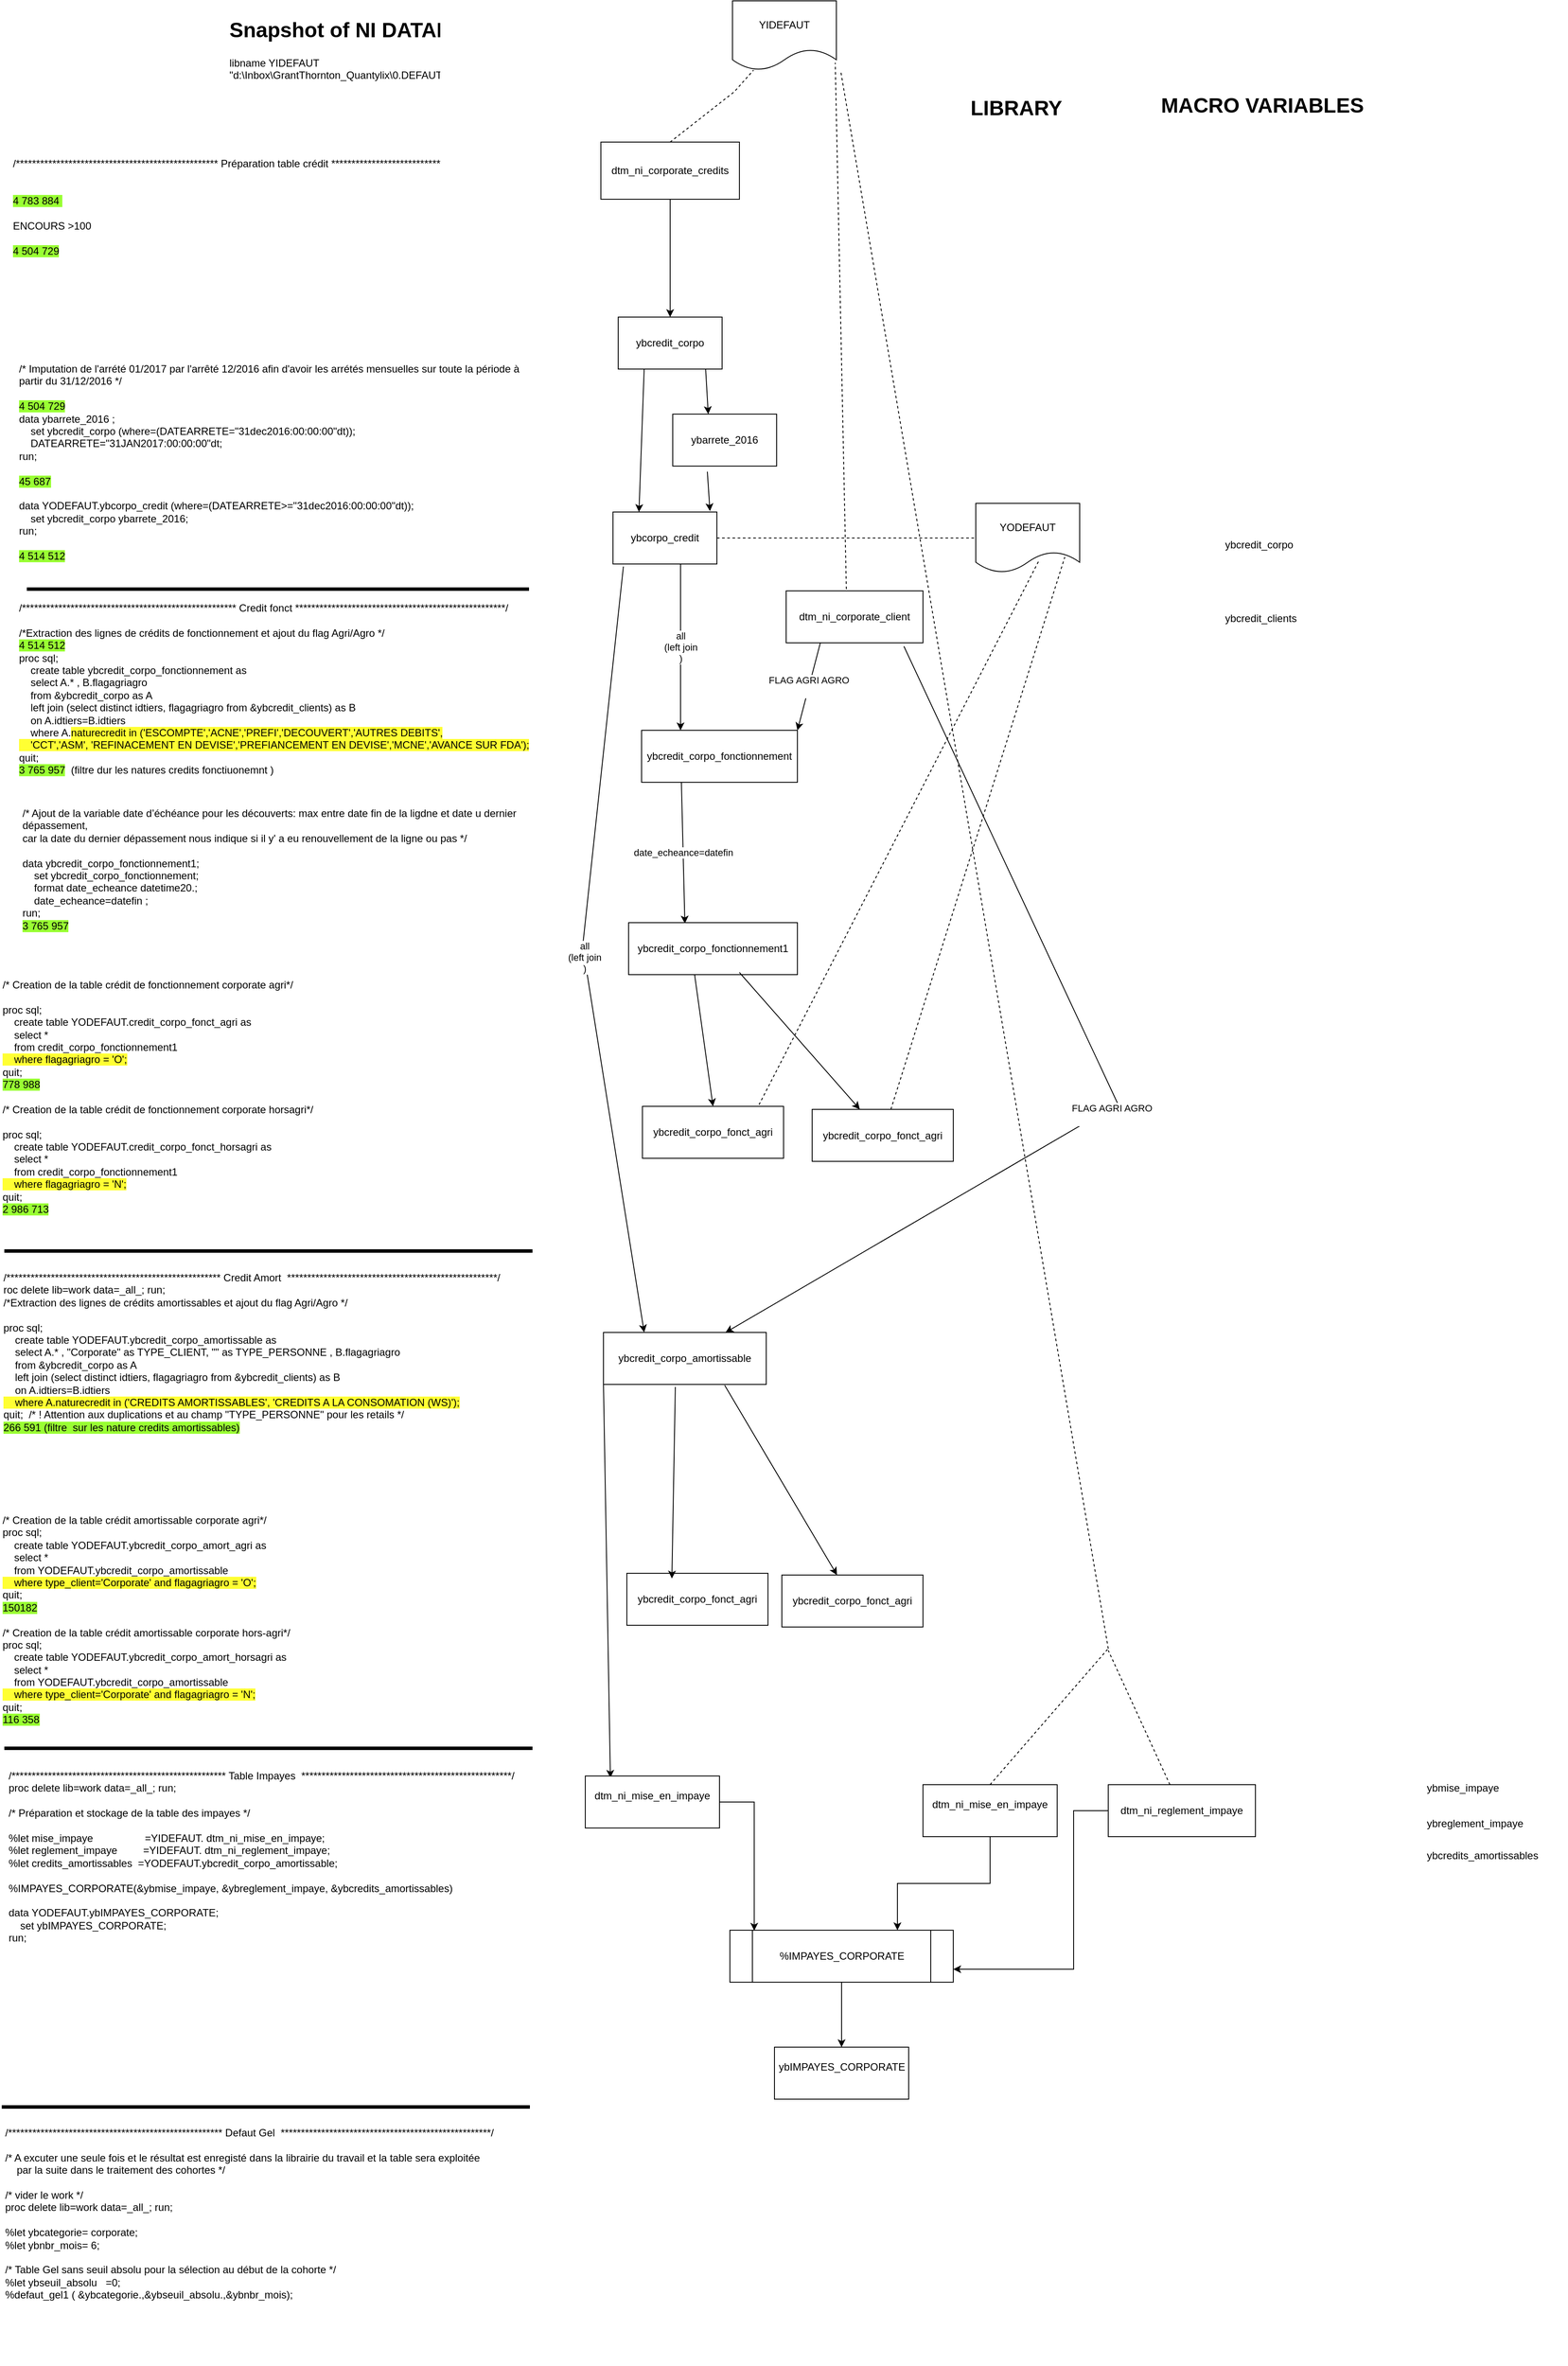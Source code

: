 <mxfile version="21.1.4" type="github">
  <diagram name="Page-1" id="fk9rbdVK4m5I_ALst2UT">
    <mxGraphModel dx="1345" dy="923" grid="0" gridSize="10" guides="1" tooltips="1" connect="1" arrows="1" fold="1" page="0" pageScale="1" pageWidth="827" pageHeight="1169" math="0" shadow="0">
      <root>
        <mxCell id="0" />
        <mxCell id="1" parent="0" />
        <mxCell id="I3FUIYHm-plFTADxBa1i-1" value="dtm_ni_corporate_credits" style="rounded=0;whiteSpace=wrap;html=1;" parent="1" vertex="1">
          <mxGeometry x="-39" y="92" width="160" height="66" as="geometry" />
        </mxCell>
        <mxCell id="H9Tu-maiYCN29PMUfYHM-1" value="&lt;h1&gt;Snapshot of NI DATAMART&lt;/h1&gt;&lt;div&gt;libname YIDEFAUT &quot;d:\Inbox\GrantThornton_Quantylix\0.DEFAUT\DATA\1.Corporate&quot;;&lt;br&gt;&lt;br&gt;&lt;br&gt;&lt;/div&gt;&lt;div&gt;&lt;br&gt;&lt;/div&gt;" style="text;html=1;strokeColor=none;fillColor=none;spacing=5;spacingTop=-20;whiteSpace=wrap;overflow=hidden;rounded=0;" vertex="1" parent="1">
          <mxGeometry x="-473" y="-57" width="357" height="98" as="geometry" />
        </mxCell>
        <mxCell id="H9Tu-maiYCN29PMUfYHM-2" value="&lt;div&gt;/************************************************** Préparation table crédit ****************************************/&lt;br&gt;&lt;/div&gt;&lt;div&gt;&lt;br&gt;&lt;/div&gt;&lt;div&gt;&lt;br&gt;&lt;/div&gt;&lt;div&gt;&lt;span style=&quot;background-color: rgb(153, 255, 51);&quot;&gt;4 783 884&amp;nbsp; &lt;/span&gt;&lt;br&gt;&lt;/div&gt;&lt;div&gt;&lt;br&gt;&lt;/div&gt;&lt;div&gt;ENCOURS &amp;gt;100&lt;/div&gt;&lt;div&gt;&lt;br&gt;&lt;/div&gt;&lt;div&gt;&lt;span style=&quot;background-color: rgb(153, 255, 51);&quot;&gt;4 504 729&lt;/span&gt;&lt;br&gt;&lt;/div&gt;&lt;div&gt;&lt;br&gt;&lt;/div&gt;&lt;div&gt;&lt;br&gt;&lt;/div&gt;" style="text;whiteSpace=wrap;html=1;" vertex="1" parent="1">
          <mxGeometry x="-720" y="103" width="596" height="182" as="geometry" />
        </mxCell>
        <mxCell id="H9Tu-maiYCN29PMUfYHM-4" value="&lt;div&gt;/* Imputation de l&#39;arrété 01/2017 par l&#39;arrêté 12/2016 afin d&#39;avoir les arrétés mensuelles sur toute la période à partir du 31/12/2016 */&lt;br&gt;&lt;br&gt;&lt;/div&gt;&lt;div&gt;&lt;span style=&quot;background-color: rgb(153, 255, 51);&quot;&gt;4 504 729&lt;/span&gt;&lt;/div&gt;&lt;div&gt;data ybarrete_2016 ;&lt;/div&gt;&amp;nbsp;&amp;nbsp; &amp;nbsp;set ybcredit_corpo (where=(DATEARRETE=&quot;31dec2016:00:00:00&quot;dt));&lt;br&gt;&amp;nbsp;&amp;nbsp; &amp;nbsp;DATEARRETE=&quot;31JAN2017:00:00:00&quot;dt;&lt;br&gt;&lt;div&gt;run;&lt;/div&gt;&lt;br&gt;&lt;div&gt;&lt;span style=&quot;background-color: rgb(153, 255, 51);&quot;&gt;45 687&lt;/span&gt;&lt;br&gt;&lt;/div&gt;&lt;div&gt;&lt;br&gt;&lt;/div&gt;data YODEFAUT.ybcorpo_credit (where=(DATEARRETE&amp;gt;=&quot;31dec2016:00:00:00&quot;dt));&lt;br&gt;&amp;nbsp;&amp;nbsp; &amp;nbsp;set ybcredit_corpo ybarrete_2016;&lt;br&gt;&lt;div&gt;run;&lt;/div&gt;&lt;div&gt;&lt;br&gt;&lt;/div&gt;&lt;div&gt;&lt;span style=&quot;background-color: rgb(153, 255, 51);&quot;&gt;4 514 512&lt;/span&gt;&lt;/div&gt;&lt;div&gt;&lt;br&gt;&lt;/div&gt;&lt;div&gt;&lt;br&gt;&lt;table width=&quot;80&quot; cellspacing=&quot;0&quot; cellpadding=&quot;0&quot; border=&quot;0&quot;&gt;&lt;tbody&gt;&lt;tr height=&quot;20&quot;&gt;&lt;td class=&quot;xl65&quot; width=&quot;80&quot; height=&quot;20&quot; align=&quot;right&quot;&gt;&lt;br&gt;&lt;/td&gt;&lt;/tr&gt;&lt;/tbody&gt;&lt;/table&gt;&lt;br&gt;&lt;table width=&quot;80&quot; cellspacing=&quot;0&quot; cellpadding=&quot;0&quot; border=&quot;0&quot;&gt;&lt;tbody&gt;&lt;tr height=&quot;20&quot;&gt;&lt;td class=&quot;xl63&quot; width=&quot;80&quot; height=&quot;20&quot; align=&quot;right&quot;&gt;&lt;br&gt;&lt;/td&gt;&lt;/tr&gt;&lt;/tbody&gt;&lt;/table&gt;&lt;/div&gt;&lt;div&gt;&lt;br&gt;&lt;/div&gt;&lt;div&gt;&lt;br&gt;&lt;/div&gt;" style="text;whiteSpace=wrap;html=1;" vertex="1" parent="1">
          <mxGeometry x="-713" y="340" width="610" height="291" as="geometry" />
        </mxCell>
        <mxCell id="H9Tu-maiYCN29PMUfYHM-6" value="ybcredit_corpo" style="rounded=0;whiteSpace=wrap;html=1;" vertex="1" parent="1">
          <mxGeometry x="-19" y="294" width="120" height="60" as="geometry" />
        </mxCell>
        <mxCell id="H9Tu-maiYCN29PMUfYHM-10" value="ybarrete_2016" style="rounded=0;whiteSpace=wrap;html=1;" vertex="1" parent="1">
          <mxGeometry x="44" y="406" width="120" height="60" as="geometry" />
        </mxCell>
        <mxCell id="H9Tu-maiYCN29PMUfYHM-11" value="ybcorpo_credit" style="rounded=0;whiteSpace=wrap;html=1;" vertex="1" parent="1">
          <mxGeometry x="-25" y="519" width="120" height="60" as="geometry" />
        </mxCell>
        <mxCell id="H9Tu-maiYCN29PMUfYHM-12" value="" style="endArrow=classic;html=1;rounded=0;entryX=0.5;entryY=0;entryDx=0;entryDy=0;" edge="1" parent="1" source="I3FUIYHm-plFTADxBa1i-1" target="H9Tu-maiYCN29PMUfYHM-6">
          <mxGeometry width="50" height="50" relative="1" as="geometry">
            <mxPoint x="-160" y="537" as="sourcePoint" />
            <mxPoint x="-13" y="435" as="targetPoint" />
          </mxGeometry>
        </mxCell>
        <mxCell id="H9Tu-maiYCN29PMUfYHM-13" value="" style="endArrow=classic;html=1;rounded=0;entryX=0.25;entryY=0;entryDx=0;entryDy=0;exitX=0.25;exitY=1;exitDx=0;exitDy=0;" edge="1" parent="1" source="H9Tu-maiYCN29PMUfYHM-6" target="H9Tu-maiYCN29PMUfYHM-11">
          <mxGeometry width="50" height="50" relative="1" as="geometry">
            <mxPoint x="51" y="195" as="sourcePoint" />
            <mxPoint x="51" y="331" as="targetPoint" />
            <Array as="points" />
          </mxGeometry>
        </mxCell>
        <mxCell id="H9Tu-maiYCN29PMUfYHM-14" value="" style="endArrow=classic;html=1;rounded=0;entryX=0.5;entryY=0;entryDx=0;entryDy=0;exitX=1;exitY=1;exitDx=0;exitDy=0;" edge="1" parent="1">
          <mxGeometry width="50" height="50" relative="1" as="geometry">
            <mxPoint x="82" y="354" as="sourcePoint" />
            <mxPoint x="85.0" y="406" as="targetPoint" />
          </mxGeometry>
        </mxCell>
        <mxCell id="H9Tu-maiYCN29PMUfYHM-15" value="" style="endArrow=classic;html=1;rounded=0;exitX=0.333;exitY=1.107;exitDx=0;exitDy=0;exitPerimeter=0;" edge="1" parent="1" source="H9Tu-maiYCN29PMUfYHM-10">
          <mxGeometry width="50" height="50" relative="1" as="geometry">
            <mxPoint x="-160" y="537" as="sourcePoint" />
            <mxPoint x="87" y="518" as="targetPoint" />
          </mxGeometry>
        </mxCell>
        <mxCell id="H9Tu-maiYCN29PMUfYHM-17" value="&lt;h1&gt;MACRO VARIABLES&lt;br&gt;&lt;/h1&gt;&lt;div&gt;&lt;br&gt;&lt;br&gt;&lt;/div&gt;&lt;div&gt;&lt;br&gt;&lt;/div&gt;" style="text;html=1;strokeColor=none;fillColor=none;spacing=5;spacingTop=-20;whiteSpace=wrap;overflow=hidden;rounded=0;" vertex="1" parent="1">
          <mxGeometry x="603" y="30" width="244" height="34" as="geometry" />
        </mxCell>
        <mxCell id="H9Tu-maiYCN29PMUfYHM-18" value="ybcredit_corpo" style="text;whiteSpace=wrap;html=1;" vertex="1" parent="1">
          <mxGeometry x="679.996" y="542.996" width="108" height="36" as="geometry" />
        </mxCell>
        <mxCell id="H9Tu-maiYCN29PMUfYHM-19" value="&lt;h1&gt;LIBRARY&lt;br&gt;&lt;/h1&gt;&lt;div&gt;&lt;br&gt;&lt;br&gt;&lt;/div&gt;&lt;div&gt;&lt;br&gt;&lt;/div&gt;" style="text;html=1;strokeColor=none;fillColor=none;spacing=5;spacingTop=-20;whiteSpace=wrap;overflow=hidden;rounded=0;" vertex="1" parent="1">
          <mxGeometry x="383" y="33" width="121" height="34" as="geometry" />
        </mxCell>
        <mxCell id="H9Tu-maiYCN29PMUfYHM-20" value="YIDEFAUT" style="shape=document;whiteSpace=wrap;html=1;boundedLbl=1;" vertex="1" parent="1">
          <mxGeometry x="113" y="-71" width="120" height="80" as="geometry" />
        </mxCell>
        <mxCell id="H9Tu-maiYCN29PMUfYHM-22" value="YODEFAUT" style="shape=document;whiteSpace=wrap;html=1;boundedLbl=1;" vertex="1" parent="1">
          <mxGeometry x="394" y="509" width="120" height="80" as="geometry" />
        </mxCell>
        <mxCell id="H9Tu-maiYCN29PMUfYHM-23" value="ybcredit_clients" style="text;whiteSpace=wrap;html=1;" vertex="1" parent="1">
          <mxGeometry x="679.999" y="627.996" width="113" height="36" as="geometry" />
        </mxCell>
        <mxCell id="H9Tu-maiYCN29PMUfYHM-24" value="&lt;div&gt;/***************************************************** Credit fonct ****************************************************/&lt;/div&gt;&lt;div&gt;&lt;br&gt;&lt;/div&gt;&lt;div&gt;&lt;div&gt;/*Extraction des lignes de crédits de fonctionnement et ajout du flag Agri/Agro */&lt;br&gt;&lt;div&gt;&lt;span style=&quot;background-color: rgb(153, 255, 51);&quot;&gt;4 514 512&lt;/span&gt;&lt;/div&gt;&lt;/div&gt;&lt;/div&gt;&lt;div&gt;proc sql;&lt;br&gt;&amp;nbsp;&amp;nbsp; &amp;nbsp;create table ybcredit_corpo_fonctionnement as&lt;br&gt;&amp;nbsp;&amp;nbsp; &amp;nbsp;select A.* , B.flagagriagro&lt;br&gt;&amp;nbsp;&amp;nbsp; &amp;nbsp;from &amp;amp;ybcredit_corpo as A&lt;br&gt;&amp;nbsp;&amp;nbsp; &amp;nbsp;left join (select distinct idtiers, flagagriagro from &amp;amp;ybcredit_clients) as B &lt;br&gt;&amp;nbsp;&amp;nbsp; &amp;nbsp;on A.idtiers=B.idtiers&lt;br&gt;&amp;nbsp;&amp;nbsp; &amp;nbsp;where A.&lt;span style=&quot;background-color: rgb(255, 255, 51);&quot;&gt;naturecredit in (&#39;ESCOMPTE&#39;,&#39;ACNE&#39;,&#39;PREFI&#39;,&#39;DECOUVERT&#39;,&#39;AUTRES DEBITS&#39;,&lt;br&gt;&amp;nbsp;&amp;nbsp; &amp;nbsp;&#39;CCT&#39;,&#39;ASM&#39;, &#39;REFINACEMENT EN DEVISE&#39;,&#39;PREFIANCEMENT EN DEVISE&#39;,&#39;MCNE&#39;,&#39;AVANCE SUR FDA&#39;);&lt;/span&gt;&lt;br&gt;quit; &lt;span style=&quot;background-color: rgb(0, 0, 0);&quot;&gt;&lt;br&gt;&lt;/span&gt;&lt;/div&gt;&lt;div&gt;&lt;span style=&quot;background-color: rgb(0, 0, 0);&quot;&gt;&lt;span style=&quot;background-color: rgb(153, 255, 51);&quot;&gt;3 765 957&lt;/span&gt;&lt;/span&gt;&amp;nbsp; (filtre dur les natures credits fonctiuonemnt )&lt;br&gt;&lt;/div&gt;" style="text;whiteSpace=wrap;html=1;" vertex="1" parent="1">
          <mxGeometry x="-713" y="616" width="605" height="205" as="geometry" />
        </mxCell>
        <mxCell id="H9Tu-maiYCN29PMUfYHM-26" value="" style="endArrow=none;dashed=1;html=1;rounded=0;exitX=0.5;exitY=0;exitDx=0;exitDy=0;" edge="1" parent="1" source="I3FUIYHm-plFTADxBa1i-1" target="H9Tu-maiYCN29PMUfYHM-20">
          <mxGeometry width="50" height="50" relative="1" as="geometry">
            <mxPoint x="280" y="420" as="sourcePoint" />
            <mxPoint x="330" y="370" as="targetPoint" />
            <Array as="points">
              <mxPoint x="115" y="34" />
            </Array>
          </mxGeometry>
        </mxCell>
        <mxCell id="H9Tu-maiYCN29PMUfYHM-27" value="" style="endArrow=none;dashed=1;html=1;rounded=0;entryX=0.989;entryY=0.892;entryDx=0;entryDy=0;entryPerimeter=0;" edge="1" parent="1" target="H9Tu-maiYCN29PMUfYHM-20">
          <mxGeometry width="50" height="50" relative="1" as="geometry">
            <mxPoint x="245" y="632" as="sourcePoint" />
            <mxPoint x="330" y="370" as="targetPoint" />
          </mxGeometry>
        </mxCell>
        <mxCell id="H9Tu-maiYCN29PMUfYHM-28" value="dtm_ni_corporate_client" style="rounded=0;whiteSpace=wrap;html=1;" vertex="1" parent="1">
          <mxGeometry x="175" y="610" width="158" height="60" as="geometry" />
        </mxCell>
        <mxCell id="H9Tu-maiYCN29PMUfYHM-30" value="&lt;div&gt;all&lt;/div&gt;&lt;div&gt;(left join&lt;/div&gt;&lt;div&gt;)&lt;br&gt;&lt;/div&gt;" style="endArrow=classic;html=1;rounded=0;entryX=0.25;entryY=0;entryDx=0;entryDy=0;exitX=0.65;exitY=1;exitDx=0;exitDy=0;exitPerimeter=0;" edge="1" parent="1" source="H9Tu-maiYCN29PMUfYHM-11" target="H9Tu-maiYCN29PMUfYHM-31">
          <mxGeometry width="50" height="50" relative="1" as="geometry">
            <mxPoint x="37" y="595" as="sourcePoint" />
            <mxPoint x="31" y="593" as="targetPoint" />
            <Array as="points" />
          </mxGeometry>
        </mxCell>
        <mxCell id="H9Tu-maiYCN29PMUfYHM-31" value="ybcredit_corpo_fonctionnement" style="rounded=0;whiteSpace=wrap;html=1;" vertex="1" parent="1">
          <mxGeometry x="8" y="771" width="180" height="60" as="geometry" />
        </mxCell>
        <mxCell id="H9Tu-maiYCN29PMUfYHM-34" value="&lt;div&gt;FLAG AGRI AGRO&lt;/div&gt;&lt;div&gt;&lt;br&gt;&lt;/div&gt;" style="endArrow=classic;html=1;rounded=0;entryX=1;entryY=0;entryDx=0;entryDy=0;exitX=0.25;exitY=1;exitDx=0;exitDy=0;" edge="1" parent="1" source="H9Tu-maiYCN29PMUfYHM-28" target="H9Tu-maiYCN29PMUfYHM-31">
          <mxGeometry width="50" height="50" relative="1" as="geometry">
            <mxPoint x="63" y="589" as="sourcePoint" />
            <mxPoint x="63" y="781" as="targetPoint" />
            <Array as="points" />
          </mxGeometry>
        </mxCell>
        <mxCell id="H9Tu-maiYCN29PMUfYHM-35" value="" style="endArrow=none;dashed=1;html=1;rounded=0;exitX=1;exitY=0.5;exitDx=0;exitDy=0;entryX=0;entryY=0.5;entryDx=0;entryDy=0;" edge="1" parent="1" source="H9Tu-maiYCN29PMUfYHM-11" target="H9Tu-maiYCN29PMUfYHM-22">
          <mxGeometry width="50" height="50" relative="1" as="geometry">
            <mxPoint x="375" y="670" as="sourcePoint" />
            <mxPoint x="425" y="620" as="targetPoint" />
          </mxGeometry>
        </mxCell>
        <mxCell id="H9Tu-maiYCN29PMUfYHM-37" value="date_echeance=datefin" style="endArrow=classic;html=1;rounded=0;exitX=0.65;exitY=1;exitDx=0;exitDy=0;exitPerimeter=0;" edge="1" parent="1">
          <mxGeometry width="50" height="50" relative="1" as="geometry">
            <mxPoint x="54" y="831" as="sourcePoint" />
            <mxPoint x="58" y="994" as="targetPoint" />
            <Array as="points" />
          </mxGeometry>
        </mxCell>
        <mxCell id="H9Tu-maiYCN29PMUfYHM-38" value="/* Ajout de la variable date d’échéance pour les découverts: max entre date fin de la ligdne et date u dernier dépassement,&lt;br&gt;car la date du dernier dépassement nous indique si il y&#39; a eu renouvellement de la ligne ou pas */&lt;br&gt;&lt;br&gt;data ybcredit_corpo_fonctionnement1;&lt;br&gt;&amp;nbsp;&amp;nbsp; &amp;nbsp;set ybcredit_corpo_fonctionnement;&lt;br&gt;&amp;nbsp;&amp;nbsp; &amp;nbsp;format date_echeance datetime20.;&lt;br&gt;&amp;nbsp;&amp;nbsp; &amp;nbsp;date_echeance=datefin ;&lt;br&gt;&lt;div&gt;run;&lt;/div&gt;&lt;div&gt;&lt;span style=&quot;background-color: rgb(153, 255, 51);&quot;&gt;3 765 957&lt;/span&gt;&lt;/div&gt;" style="text;whiteSpace=wrap;html=1;" vertex="1" parent="1">
          <mxGeometry x="-709" y="853" width="625" height="166" as="geometry" />
        </mxCell>
        <mxCell id="H9Tu-maiYCN29PMUfYHM-39" value="ybcredit_corpo_fonctionnement1" style="rounded=0;whiteSpace=wrap;html=1;" vertex="1" parent="1">
          <mxGeometry x="-7" y="993" width="195" height="60" as="geometry" />
        </mxCell>
        <mxCell id="H9Tu-maiYCN29PMUfYHM-42" value="" style="line;strokeWidth=4;html=1;perimeter=backbonePerimeter;points=[];outlineConnect=0;" vertex="1" parent="1">
          <mxGeometry x="-702" y="603" width="580" height="10" as="geometry" />
        </mxCell>
        <mxCell id="H9Tu-maiYCN29PMUfYHM-43" value="/* Creation de la table crédit de fonctionnement corporate agri*/&lt;br&gt;&lt;br&gt;proc sql;&lt;br&gt;&amp;nbsp;&amp;nbsp; &amp;nbsp;create table YODEFAUT.credit_corpo_fonct_agri as&lt;br&gt;&amp;nbsp;&amp;nbsp; &amp;nbsp;select *&lt;br&gt;&amp;nbsp;&amp;nbsp; &amp;nbsp;from credit_corpo_fonctionnement1&lt;br&gt;&lt;span style=&quot;background-color: rgb(255, 255, 51);&quot;&gt;&amp;nbsp;&amp;nbsp; &amp;nbsp;where flagagriagro = &#39;O&#39;;&lt;/span&gt;&lt;br&gt;quit;&lt;br&gt;&lt;div&gt;&lt;span style=&quot;background-color: rgb(153, 255, 51);&quot;&gt;778 988&lt;/span&gt;&lt;/div&gt;&lt;br&gt;/* Creation de la table crédit de fonctionnement corporate horsagri*/&lt;br&gt;&lt;br&gt;proc sql;&lt;br&gt;&amp;nbsp;&amp;nbsp; &amp;nbsp;create table YODEFAUT.credit_corpo_fonct_horsagri as&lt;br&gt;&amp;nbsp;&amp;nbsp; &amp;nbsp;select *&lt;br&gt;&amp;nbsp;&amp;nbsp; &amp;nbsp;from credit_corpo_fonctionnement1&lt;br&gt;&lt;span style=&quot;background-color: rgb(255, 255, 51);&quot;&gt;&amp;nbsp;&amp;nbsp; &amp;nbsp;where flagagriagro = &#39;N&#39;;&lt;/span&gt;&lt;br&gt;&lt;div&gt;quit;&lt;/div&gt;&lt;div&gt;&lt;span style=&quot;background-color: rgb(153, 255, 51);&quot;&gt;2 986 713&lt;/span&gt;&lt;br&gt;&lt;/div&gt;" style="text;whiteSpace=wrap;html=1;" vertex="1" parent="1">
          <mxGeometry x="-732.5" y="1051" width="621" height="303" as="geometry" />
        </mxCell>
        <mxCell id="H9Tu-maiYCN29PMUfYHM-44" value="ybcredit_corpo_fonct_agri" style="rounded=0;whiteSpace=wrap;html=1;" vertex="1" parent="1">
          <mxGeometry x="9" y="1205" width="163" height="60" as="geometry" />
        </mxCell>
        <mxCell id="H9Tu-maiYCN29PMUfYHM-45" value="ybcredit_corpo_fonct_agri" style="rounded=0;whiteSpace=wrap;html=1;" vertex="1" parent="1">
          <mxGeometry x="205" y="1208.5" width="163" height="60" as="geometry" />
        </mxCell>
        <mxCell id="H9Tu-maiYCN29PMUfYHM-46" value="" style="endArrow=classic;html=1;rounded=0;exitX=0.391;exitY=1;exitDx=0;exitDy=0;exitPerimeter=0;entryX=0.5;entryY=0;entryDx=0;entryDy=0;" edge="1" parent="1" source="H9Tu-maiYCN29PMUfYHM-39" target="H9Tu-maiYCN29PMUfYHM-44">
          <mxGeometry width="50" height="50" relative="1" as="geometry">
            <mxPoint x="44" y="1053" as="sourcePoint" />
            <mxPoint x="38" y="1211" as="targetPoint" />
            <Array as="points" />
          </mxGeometry>
        </mxCell>
        <mxCell id="H9Tu-maiYCN29PMUfYHM-47" value="" style="endArrow=classic;html=1;rounded=0;exitX=0.25;exitY=1;exitDx=0;exitDy=0;" edge="1" parent="1" target="H9Tu-maiYCN29PMUfYHM-45">
          <mxGeometry width="50" height="50" relative="1" as="geometry">
            <mxPoint x="121" y="1050.5" as="sourcePoint" />
            <mxPoint x="115" y="1208.5" as="targetPoint" />
            <Array as="points" />
          </mxGeometry>
        </mxCell>
        <mxCell id="H9Tu-maiYCN29PMUfYHM-48" value="" style="endArrow=none;dashed=1;html=1;rounded=0;entryX=0.857;entryY=0.775;entryDx=0;entryDy=0;entryPerimeter=0;" edge="1" parent="1" source="H9Tu-maiYCN29PMUfYHM-45" target="H9Tu-maiYCN29PMUfYHM-22">
          <mxGeometry width="50" height="50" relative="1" as="geometry">
            <mxPoint x="105" y="559" as="sourcePoint" />
            <mxPoint x="404" y="559" as="targetPoint" />
          </mxGeometry>
        </mxCell>
        <mxCell id="H9Tu-maiYCN29PMUfYHM-49" value="" style="endArrow=none;dashed=1;html=1;rounded=0;entryX=0.607;entryY=0.829;entryDx=0;entryDy=0;entryPerimeter=0;exitX=0.826;exitY=-0.03;exitDx=0;exitDy=0;exitPerimeter=0;" edge="1" parent="1" source="H9Tu-maiYCN29PMUfYHM-44" target="H9Tu-maiYCN29PMUfYHM-22">
          <mxGeometry width="50" height="50" relative="1" as="geometry">
            <mxPoint x="261" y="1219" as="sourcePoint" />
            <mxPoint x="507" y="581" as="targetPoint" />
          </mxGeometry>
        </mxCell>
        <mxCell id="H9Tu-maiYCN29PMUfYHM-50" value="&lt;div&gt;/***************************************************** Credit Amort&amp;nbsp; ****************************************************/&lt;/div&gt;&lt;div&gt;roc delete lib=work data=_all_; run;&lt;/div&gt;&lt;div&gt;/*Extraction des lignes de crédits amortissables et ajout du flag Agri/Agro */&lt;/div&gt;&lt;div&gt;&lt;br&gt;&lt;/div&gt;&lt;div&gt;proc sql;&lt;br&gt;&amp;nbsp;&amp;nbsp; &amp;nbsp;create table YODEFAUT.ybcredit_corpo_amortissable as&lt;br&gt;&amp;nbsp;&amp;nbsp; &amp;nbsp;select A.* , &quot;Corporate&quot; as TYPE_CLIENT, &quot;&quot; as TYPE_PERSONNE , B.flagagriagro&lt;br&gt;&amp;nbsp;&amp;nbsp; &amp;nbsp;from &amp;amp;ybcredit_corpo as A&lt;br&gt;&amp;nbsp;&amp;nbsp; &amp;nbsp;left join (select distinct idtiers, flagagriagro from &amp;amp;ybcredit_clients) as B &lt;br&gt;&amp;nbsp;&amp;nbsp; &amp;nbsp;on A.idtiers=B.idtiers&lt;br&gt;&lt;span style=&quot;background-color: rgb(255, 255, 51);&quot;&gt;&amp;nbsp;&amp;nbsp; &amp;nbsp;where A.naturecredit in (&#39;CREDITS AMORTISSABLES&#39;, &#39;CREDITS A LA CONSOMATION (WS)&#39;); &lt;/span&gt;&lt;br&gt;quit;&amp;nbsp; /* ! Attention aux duplications et au champ &quot;TYPE_PERSONNE&quot; pour les retails */&lt;/div&gt;&lt;div&gt;&lt;span style=&quot;background-color: rgb(153, 255, 51);&quot;&gt;266 591 (filtre&amp;nbsp; sur les nature credits amortissables)&lt;br&gt;&lt;/span&gt;&lt;/div&gt;" style="text;whiteSpace=wrap;html=1;" vertex="1" parent="1">
          <mxGeometry x="-731" y="1388.86" width="640" height="204.14" as="geometry" />
        </mxCell>
        <mxCell id="H9Tu-maiYCN29PMUfYHM-51" value="" style="line;strokeWidth=4;html=1;perimeter=backbonePerimeter;points=[];outlineConnect=0;" vertex="1" parent="1">
          <mxGeometry x="-728" y="1367" width="610" height="10" as="geometry" />
        </mxCell>
        <mxCell id="H9Tu-maiYCN29PMUfYHM-52" value="&lt;div&gt;all&lt;/div&gt;&lt;div&gt;(left join&lt;/div&gt;&lt;div&gt;)&lt;br&gt;&lt;/div&gt;" style="endArrow=classic;html=1;rounded=0;exitX=0.65;exitY=1;exitDx=0;exitDy=0;exitPerimeter=0;entryX=0.25;entryY=0;entryDx=0;entryDy=0;" edge="1" parent="1" target="H9Tu-maiYCN29PMUfYHM-57">
          <mxGeometry x="0.015" width="50" height="50" relative="1" as="geometry">
            <mxPoint x="-13" y="582" as="sourcePoint" />
            <mxPoint x="-18" y="1445" as="targetPoint" />
            <Array as="points">
              <mxPoint x="-60" y="1020" />
            </Array>
            <mxPoint y="1" as="offset" />
          </mxGeometry>
        </mxCell>
        <mxCell id="H9Tu-maiYCN29PMUfYHM-53" value="&lt;div&gt;FLAG AGRI AGRO&lt;/div&gt;&lt;div&gt;&lt;br&gt;&lt;/div&gt;" style="endArrow=classic;html=1;rounded=0;entryX=0.75;entryY=0;entryDx=0;entryDy=0;" edge="1" parent="1" target="H9Tu-maiYCN29PMUfYHM-57">
          <mxGeometry x="0.075" y="7" width="50" height="50" relative="1" as="geometry">
            <mxPoint x="311" y="674" as="sourcePoint" />
            <mxPoint x="113" y="1451" as="targetPoint" />
            <Array as="points">
              <mxPoint x="558" y="1202" />
            </Array>
            <mxPoint as="offset" />
          </mxGeometry>
        </mxCell>
        <mxCell id="H9Tu-maiYCN29PMUfYHM-54" value="&lt;div&gt;&lt;br&gt;&lt;/div&gt;&lt;div&gt;&lt;br&gt;&lt;/div&gt;" style="edgeLabel;html=1;align=center;verticalAlign=middle;resizable=0;points=[];" vertex="1" connectable="0" parent="H9Tu-maiYCN29PMUfYHM-53">
          <mxGeometry x="-0.012" y="2" relative="1" as="geometry">
            <mxPoint as="offset" />
          </mxGeometry>
        </mxCell>
        <mxCell id="H9Tu-maiYCN29PMUfYHM-57" value="ybcredit_corpo_amortissable" style="rounded=0;whiteSpace=wrap;html=1;" vertex="1" parent="1">
          <mxGeometry x="-36" y="1466" width="188" height="60" as="geometry" />
        </mxCell>
        <mxCell id="H9Tu-maiYCN29PMUfYHM-58" value="/* Creation de la table crédit amortissable corporate agri*/&lt;br&gt;proc sql;&lt;br&gt;&amp;nbsp;&amp;nbsp; &amp;nbsp;create table YODEFAUT.ybcredit_corpo_amort_agri as&lt;br&gt;&amp;nbsp;&amp;nbsp; &amp;nbsp;select *&lt;br&gt;&amp;nbsp;&amp;nbsp; &amp;nbsp;from YODEFAUT.ybcredit_corpo_amortissable&lt;br&gt;&lt;span style=&quot;background-color: rgb(255, 255, 51);&quot;&gt;&amp;nbsp;&amp;nbsp; &amp;nbsp;where type_client=&#39;Corporate&#39; and flagagriagro = &#39;O&#39;;&lt;/span&gt;&lt;br&gt;quit;&lt;br&gt;&lt;div&gt;&lt;span style=&quot;background-color: rgb(153, 255, 51);&quot;&gt;150182&lt;/span&gt;&lt;br&gt;&lt;/div&gt;&lt;div&gt;&lt;br&gt;&lt;/div&gt;/* Creation de la table crédit amortissable corporate hors-agri*/&lt;br&gt;proc sql;&lt;br&gt;&amp;nbsp;&amp;nbsp; &amp;nbsp;create table YODEFAUT.ybcredit_corpo_amort_horsagri as&lt;br&gt;&amp;nbsp;&amp;nbsp; &amp;nbsp;select *&lt;br&gt;&amp;nbsp;&amp;nbsp; &amp;nbsp;from YODEFAUT.ybcredit_corpo_amortissable&lt;br&gt;&lt;span style=&quot;background-color: rgb(255, 255, 51);&quot;&gt;&amp;nbsp;&amp;nbsp; &amp;nbsp;where type_client=&#39;Corporate&#39; and flagagriagro = &#39;N&#39;;&lt;/span&gt;&lt;br&gt;&lt;div&gt;quit;&lt;/div&gt;&lt;div&gt;&lt;span style=&quot;background-color: rgb(153, 255, 51);&quot;&gt;116 358&lt;/span&gt;&lt;br&gt;&lt;/div&gt;" style="text;whiteSpace=wrap;html=1;" vertex="1" parent="1">
          <mxGeometry x="-732.5" y="1669" width="653" height="252" as="geometry" />
        </mxCell>
        <mxCell id="H9Tu-maiYCN29PMUfYHM-59" value="ybcredit_corpo_fonct_agri" style="rounded=0;whiteSpace=wrap;html=1;" vertex="1" parent="1">
          <mxGeometry x="-9" y="1744" width="163" height="60" as="geometry" />
        </mxCell>
        <mxCell id="H9Tu-maiYCN29PMUfYHM-60" value="ybcredit_corpo_fonct_agri" style="rounded=0;whiteSpace=wrap;html=1;" vertex="1" parent="1">
          <mxGeometry x="170" y="1746" width="163" height="60" as="geometry" />
        </mxCell>
        <mxCell id="H9Tu-maiYCN29PMUfYHM-61" value="" style="endArrow=classic;html=1;rounded=0;" edge="1" parent="1">
          <mxGeometry width="50" height="50" relative="1" as="geometry">
            <mxPoint x="47" y="1529" as="sourcePoint" />
            <mxPoint x="43" y="1750" as="targetPoint" />
            <Array as="points" />
          </mxGeometry>
        </mxCell>
        <mxCell id="H9Tu-maiYCN29PMUfYHM-63" value="" style="endArrow=classic;html=1;rounded=0;" edge="1" parent="1" target="H9Tu-maiYCN29PMUfYHM-60">
          <mxGeometry width="50" height="50" relative="1" as="geometry">
            <mxPoint x="104" y="1527" as="sourcePoint" />
            <mxPoint x="179" y="1792" as="targetPoint" />
            <Array as="points" />
          </mxGeometry>
        </mxCell>
        <mxCell id="H9Tu-maiYCN29PMUfYHM-65" value="" style="line;strokeWidth=4;html=1;perimeter=backbonePerimeter;points=[];outlineConnect=0;" vertex="1" parent="1">
          <mxGeometry x="-728" y="1941" width="610" height="10" as="geometry" />
        </mxCell>
        <mxCell id="H9Tu-maiYCN29PMUfYHM-66" value="&lt;div&gt;/***************************************************** Table Impayes&amp;nbsp; ****************************************************/&lt;/div&gt;&lt;div&gt;proc delete lib=work data=_all_; run;&lt;/div&gt;&lt;div&gt;&lt;br&gt;&lt;/div&gt;/* Préparation et stockage de la table des impayes */&lt;br&gt;&lt;br&gt;%let mise_impaye&amp;nbsp;&amp;nbsp; &amp;nbsp;&amp;nbsp;&amp;nbsp; &amp;nbsp; &amp;nbsp;&amp;nbsp; &amp;nbsp; &amp;nbsp; &amp;nbsp; =YIDEFAUT. dtm_ni_mise_en_impaye;&lt;br&gt;%let reglement_impaye&amp;nbsp;&amp;nbsp; &amp;nbsp; &amp;nbsp;&amp;nbsp; &amp;nbsp;=YIDEFAUT. dtm_ni_reglement_impaye;&lt;br&gt;%let credits_amortissables&amp;nbsp; =YODEFAUT.ybcredit_corpo_amortissable;&lt;br&gt;&lt;br&gt;%IMPAYES_CORPORATE(&amp;amp;ybmise_impaye, &amp;amp;ybreglement_impaye, &amp;amp;ybcredits_amortissables)&lt;br&gt;&lt;br&gt;data YODEFAUT.ybIMPAYES_CORPORATE;&lt;br&gt;&amp;nbsp;&amp;nbsp; &amp;nbsp;set ybIMPAYES_CORPORATE;&lt;br&gt;run;&lt;div&gt;&lt;br&gt;&lt;/div&gt;&lt;div&gt;&lt;br&gt;&lt;/div&gt;" style="text;whiteSpace=wrap;html=1;" vertex="1" parent="1">
          <mxGeometry x="-725" y="1964" width="639" height="266" as="geometry" />
        </mxCell>
        <mxCell id="H9Tu-maiYCN29PMUfYHM-67" value="" style="endArrow=none;dashed=1;html=1;rounded=0;" edge="1" parent="1">
          <mxGeometry width="50" height="50" relative="1" as="geometry">
            <mxPoint x="547" y="1831" as="sourcePoint" />
            <mxPoint x="238" y="10" as="targetPoint" />
          </mxGeometry>
        </mxCell>
        <mxCell id="H9Tu-maiYCN29PMUfYHM-69" value="" style="endArrow=none;dashed=1;html=1;rounded=0;exitX=0.5;exitY=0;exitDx=0;exitDy=0;" edge="1" parent="1" source="H9Tu-maiYCN29PMUfYHM-72">
          <mxGeometry width="50" height="50" relative="1" as="geometry">
            <mxPoint x="447" y="1987" as="sourcePoint" />
            <mxPoint x="546" y="1832" as="targetPoint" />
          </mxGeometry>
        </mxCell>
        <mxCell id="H9Tu-maiYCN29PMUfYHM-70" value="" style="endArrow=none;dashed=1;html=1;rounded=0;" edge="1" parent="1" source="H9Tu-maiYCN29PMUfYHM-75">
          <mxGeometry width="50" height="50" relative="1" as="geometry">
            <mxPoint x="610" y="1980" as="sourcePoint" />
            <mxPoint x="547" y="1833" as="targetPoint" />
          </mxGeometry>
        </mxCell>
        <mxCell id="H9Tu-maiYCN29PMUfYHM-84" style="edgeStyle=orthogonalEdgeStyle;rounded=0;orthogonalLoop=1;jettySize=auto;html=1;entryX=0.75;entryY=0;entryDx=0;entryDy=0;" edge="1" parent="1" source="H9Tu-maiYCN29PMUfYHM-72" target="H9Tu-maiYCN29PMUfYHM-83">
          <mxGeometry relative="1" as="geometry">
            <mxPoint x="410.5" y="2107.308" as="targetPoint" />
          </mxGeometry>
        </mxCell>
        <mxCell id="H9Tu-maiYCN29PMUfYHM-72" value="&#xa;dtm_ni_mise_en_impaye&#xa;&#xa;" style="rounded=0;whiteSpace=wrap;html=1;" vertex="1" parent="1">
          <mxGeometry x="333" y="1988" width="155" height="60" as="geometry" />
        </mxCell>
        <mxCell id="H9Tu-maiYCN29PMUfYHM-86" style="edgeStyle=orthogonalEdgeStyle;rounded=0;orthogonalLoop=1;jettySize=auto;html=1;entryX=1;entryY=0.75;entryDx=0;entryDy=0;" edge="1" parent="1" source="H9Tu-maiYCN29PMUfYHM-75" target="H9Tu-maiYCN29PMUfYHM-83">
          <mxGeometry relative="1" as="geometry">
            <Array as="points">
              <mxPoint x="507" y="2018" />
              <mxPoint x="507" y="2201" />
            </Array>
          </mxGeometry>
        </mxCell>
        <mxCell id="H9Tu-maiYCN29PMUfYHM-75" value="dtm_ni_reglement_impaye" style="rounded=0;whiteSpace=wrap;html=1;" vertex="1" parent="1">
          <mxGeometry x="547" y="1988" width="170" height="60" as="geometry" />
        </mxCell>
        <mxCell id="H9Tu-maiYCN29PMUfYHM-77" value="" style="endArrow=classic;html=1;rounded=0;exitX=0;exitY=1;exitDx=0;exitDy=0;" edge="1" parent="1" source="H9Tu-maiYCN29PMUfYHM-57">
          <mxGeometry width="50" height="50" relative="1" as="geometry">
            <mxPoint x="73" y="1713" as="sourcePoint" />
            <mxPoint x="-28" y="1980" as="targetPoint" />
          </mxGeometry>
        </mxCell>
        <mxCell id="H9Tu-maiYCN29PMUfYHM-87" style="edgeStyle=orthogonalEdgeStyle;rounded=0;orthogonalLoop=1;jettySize=auto;html=1;entryX=0.109;entryY=0.009;entryDx=0;entryDy=0;entryPerimeter=0;" edge="1" parent="1" source="H9Tu-maiYCN29PMUfYHM-78" target="H9Tu-maiYCN29PMUfYHM-83">
          <mxGeometry relative="1" as="geometry" />
        </mxCell>
        <mxCell id="H9Tu-maiYCN29PMUfYHM-78" value="&#xa;dtm_ni_mise_en_impaye&#xa;&#xa;" style="rounded=0;whiteSpace=wrap;html=1;" vertex="1" parent="1">
          <mxGeometry x="-57" y="1978" width="155" height="60" as="geometry" />
        </mxCell>
        <mxCell id="H9Tu-maiYCN29PMUfYHM-80" value="ybmise_impaye" style="text;whiteSpace=wrap;html=1;" vertex="1" parent="1">
          <mxGeometry x="912.571" y="1977.571" width="115" height="36" as="geometry" />
        </mxCell>
        <mxCell id="H9Tu-maiYCN29PMUfYHM-81" value="ybreglement_impaye" style="text;whiteSpace=wrap;html=1;" vertex="1" parent="1">
          <mxGeometry x="912.573" y="2018.999" width="143" height="36" as="geometry" />
        </mxCell>
        <mxCell id="H9Tu-maiYCN29PMUfYHM-82" value="ybcredits_amortissables" style="text;whiteSpace=wrap;html=1;" vertex="1" parent="1">
          <mxGeometry x="912.573" y="2056.003" width="164" height="36" as="geometry" />
        </mxCell>
        <mxCell id="H9Tu-maiYCN29PMUfYHM-88" style="edgeStyle=orthogonalEdgeStyle;rounded=0;orthogonalLoop=1;jettySize=auto;html=1;entryX=0.5;entryY=0;entryDx=0;entryDy=0;" edge="1" parent="1" source="H9Tu-maiYCN29PMUfYHM-83" target="H9Tu-maiYCN29PMUfYHM-90">
          <mxGeometry relative="1" as="geometry">
            <mxPoint x="239" y="2285.182" as="targetPoint" />
          </mxGeometry>
        </mxCell>
        <mxCell id="H9Tu-maiYCN29PMUfYHM-83" value="%IMPAYES_CORPORATE" style="shape=process;whiteSpace=wrap;html=1;backgroundOutline=1;" vertex="1" parent="1">
          <mxGeometry x="110" y="2156" width="258" height="60" as="geometry" />
        </mxCell>
        <mxCell id="H9Tu-maiYCN29PMUfYHM-90" value="&#xa;ybIMPAYES_CORPORATE&#xa;&#xa;" style="rounded=0;whiteSpace=wrap;html=1;" vertex="1" parent="1">
          <mxGeometry x="161.5" y="2291" width="155" height="60" as="geometry" />
        </mxCell>
        <mxCell id="H9Tu-maiYCN29PMUfYHM-91" value="" style="line;strokeWidth=4;html=1;perimeter=backbonePerimeter;points=[];outlineConnect=0;" vertex="1" parent="1">
          <mxGeometry x="-731" y="2355" width="610" height="10" as="geometry" />
        </mxCell>
        <mxCell id="H9Tu-maiYCN29PMUfYHM-92" value="&lt;div&gt;/***************************************************** Defaut Gel&amp;nbsp; ****************************************************/&lt;/div&gt;&lt;div&gt;&lt;br&gt;&lt;/div&gt;&lt;div&gt;/* A excuter une seule fois et le résultat est enregisté dans la librairie du travail et la table sera exploitée &lt;br&gt;&amp;nbsp;&amp;nbsp; &amp;nbsp;par la suite dans le traitement des cohortes */&lt;/div&gt;&lt;div&gt;&lt;br&gt;/* vider le work */&lt;br&gt;proc delete lib=work data=_all_; run;&lt;/div&gt;&lt;div&gt;&lt;br&gt;&lt;/div&gt;&lt;div&gt;%let ybcategorie= corporate;&lt;br&gt;%let ybnbr_mois= 6;&lt;/div&gt;&lt;div&gt;&lt;br&gt;&lt;/div&gt;&lt;div&gt;/* Table Gel sans seuil absolu pour la sélection au début de la cohorte */&lt;br&gt;%let ybseuil_absolu&amp;nbsp;&amp;nbsp; =0;&lt;br&gt;%defaut_gel1 ( &amp;amp;ybcategorie.,&amp;amp;ybseuil_absolu.,&amp;amp;ybnbr_mois);&lt;br&gt;&lt;/div&gt;" style="text;whiteSpace=wrap;html=1;" vertex="1" parent="1">
          <mxGeometry x="-729" y="2376" width="630.22" height="282" as="geometry" />
        </mxCell>
      </root>
    </mxGraphModel>
  </diagram>
</mxfile>

